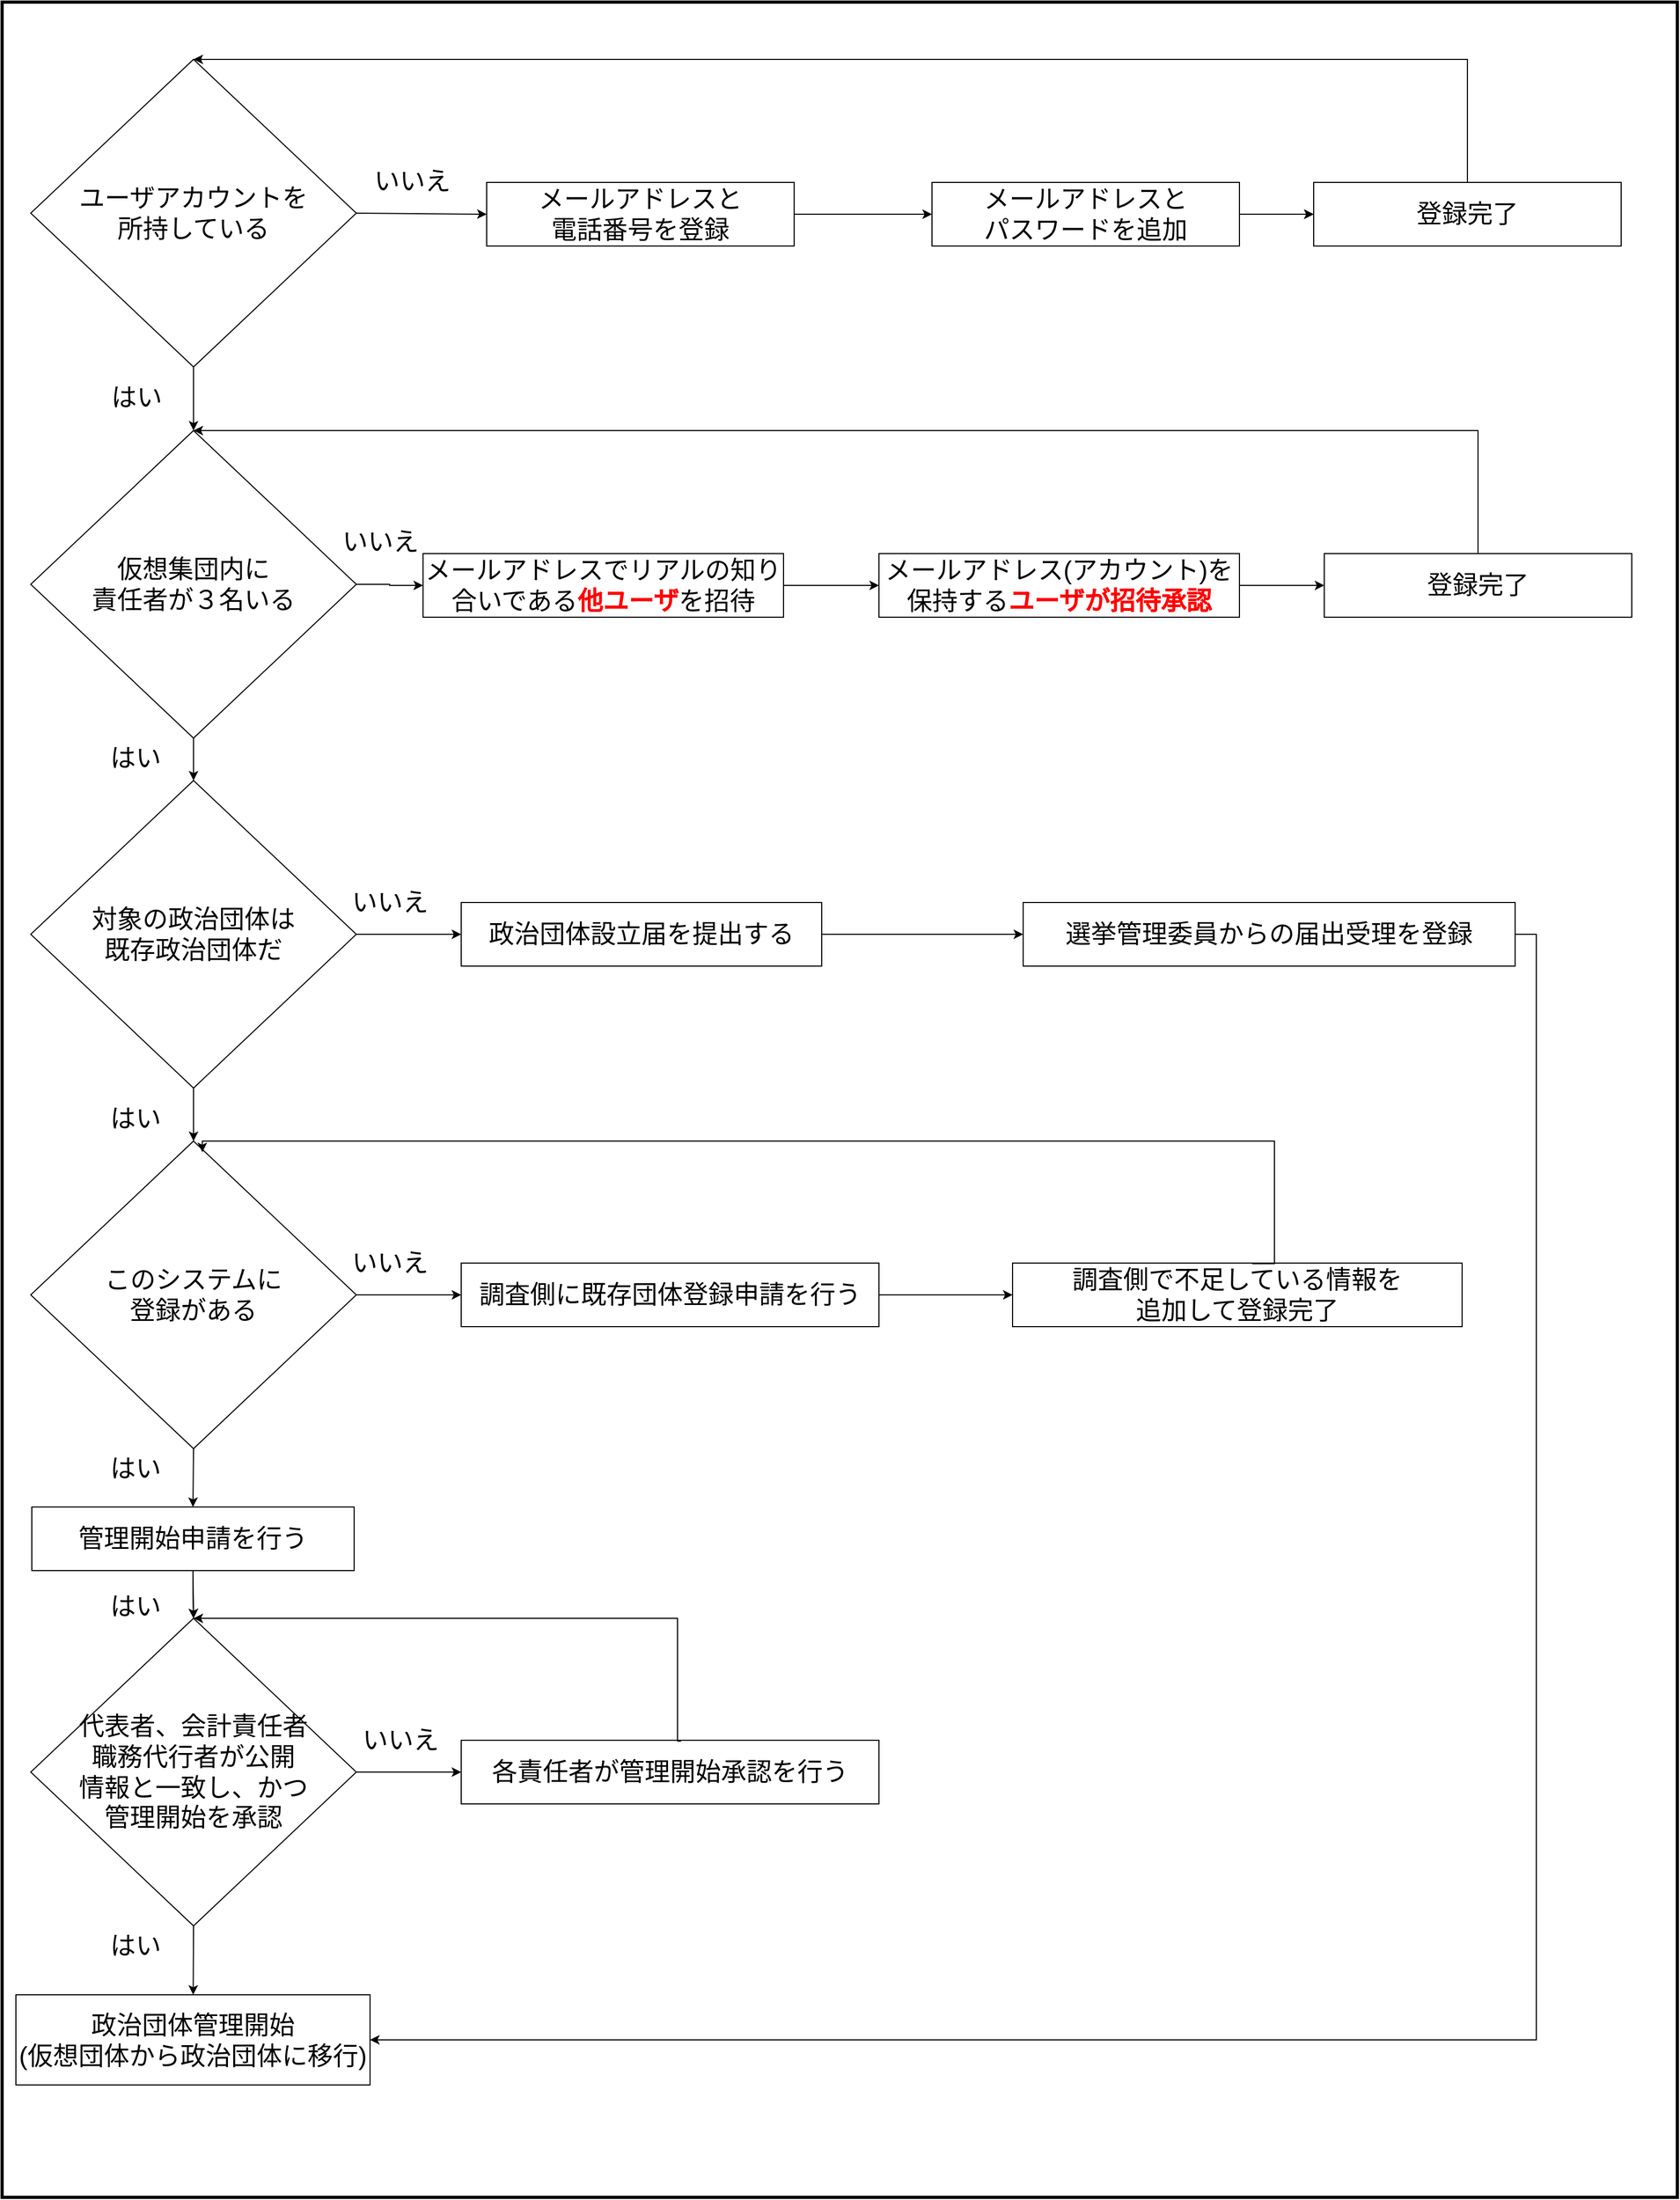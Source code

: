 <mxfile version="24.7.5">
  <diagram name="ページ1" id="QIqbBFtlbCM1oKvhPO8x">
    <mxGraphModel dx="3000" dy="1774" grid="1" gridSize="10" guides="1" tooltips="1" connect="1" arrows="1" fold="1" page="1" pageScale="1" pageWidth="1600" pageHeight="1200" math="0" shadow="0">
      <root>
        <mxCell id="0" />
        <mxCell id="T4lcWnXd6TqMleLlDLS1-3" value="名称未設定レイヤ" style="" parent="0" />
        <mxCell id="T4lcWnXd6TqMleLlDLS1-87" value="" style="rounded=0;whiteSpace=wrap;html=1;strokeWidth=3;" parent="T4lcWnXd6TqMleLlDLS1-3" vertex="1">
          <mxGeometry x="13" y="6" width="1580" height="2070" as="geometry" />
        </mxCell>
        <mxCell id="T4lcWnXd6TqMleLlDLS1-45" value="名称未設定レイヤ" style="" parent="0" />
        <mxCell id="FAVp8hVmRq8sVybLSnUk-2" value="&lt;font style=&quot;font-size: 24px;&quot;&gt;ユーザアカウントを&lt;/font&gt;&lt;div&gt;&lt;span style=&quot;font-size: 24px;&quot;&gt;所持している&lt;/span&gt;&lt;/div&gt;" style="rhombus;whiteSpace=wrap;html=1;" vertex="1" parent="T4lcWnXd6TqMleLlDLS1-45">
          <mxGeometry x="40" y="60" width="307.06" height="290" as="geometry" />
        </mxCell>
        <mxCell id="FAVp8hVmRq8sVybLSnUk-3" value="&lt;font style=&quot;font-size: 24px;&quot;&gt;メールアドレスと&lt;/font&gt;&lt;div&gt;&lt;font style=&quot;font-size: 24px;&quot;&gt;電話番号を登録&lt;/font&gt;&lt;/div&gt;" style="rounded=0;whiteSpace=wrap;html=1;" vertex="1" parent="T4lcWnXd6TqMleLlDLS1-45">
          <mxGeometry x="470" y="176" width="290" height="60" as="geometry" />
        </mxCell>
        <mxCell id="FAVp8hVmRq8sVybLSnUk-17" value="" style="edgeStyle=orthogonalEdgeStyle;rounded=0;orthogonalLoop=1;jettySize=auto;html=1;" edge="1" parent="T4lcWnXd6TqMleLlDLS1-45" source="FAVp8hVmRq8sVybLSnUk-4" target="FAVp8hVmRq8sVybLSnUk-7">
          <mxGeometry relative="1" as="geometry" />
        </mxCell>
        <mxCell id="FAVp8hVmRq8sVybLSnUk-4" value="&lt;font style=&quot;font-size: 24px;&quot;&gt;メールアドレスと&lt;/font&gt;&lt;div&gt;&lt;font style=&quot;font-size: 24px;&quot;&gt;パスワードを追加&lt;/font&gt;&lt;/div&gt;" style="rounded=0;whiteSpace=wrap;html=1;" vertex="1" parent="T4lcWnXd6TqMleLlDLS1-45">
          <mxGeometry x="890" y="176" width="290" height="60" as="geometry" />
        </mxCell>
        <mxCell id="FAVp8hVmRq8sVybLSnUk-5" value="" style="endArrow=classic;html=1;rounded=0;entryX=0;entryY=0.5;entryDx=0;entryDy=0;exitX=1;exitY=0.5;exitDx=0;exitDy=0;" edge="1" parent="T4lcWnXd6TqMleLlDLS1-45" source="FAVp8hVmRq8sVybLSnUk-2" target="FAVp8hVmRq8sVybLSnUk-3">
          <mxGeometry width="50" height="50" relative="1" as="geometry">
            <mxPoint x="1000" y="510" as="sourcePoint" />
            <mxPoint x="1050" y="460" as="targetPoint" />
          </mxGeometry>
        </mxCell>
        <mxCell id="FAVp8hVmRq8sVybLSnUk-6" value="" style="endArrow=classic;html=1;rounded=0;entryX=0;entryY=0.5;entryDx=0;entryDy=0;" edge="1" parent="T4lcWnXd6TqMleLlDLS1-45" target="FAVp8hVmRq8sVybLSnUk-4">
          <mxGeometry width="50" height="50" relative="1" as="geometry">
            <mxPoint x="760" y="206" as="sourcePoint" />
            <mxPoint x="880" y="206" as="targetPoint" />
          </mxGeometry>
        </mxCell>
        <mxCell id="FAVp8hVmRq8sVybLSnUk-7" value="&lt;span style=&quot;font-size: 24px;&quot;&gt;登録完了&lt;/span&gt;" style="rounded=0;whiteSpace=wrap;html=1;" vertex="1" parent="T4lcWnXd6TqMleLlDLS1-45">
          <mxGeometry x="1250" y="176" width="290" height="60" as="geometry" />
        </mxCell>
        <mxCell id="FAVp8hVmRq8sVybLSnUk-8" value="" style="endArrow=classic;html=1;rounded=0;entryX=0;entryY=0.5;entryDx=0;entryDy=0;exitX=1;exitY=0.5;exitDx=0;exitDy=0;" edge="1" parent="T4lcWnXd6TqMleLlDLS1-45" source="FAVp8hVmRq8sVybLSnUk-4" target="FAVp8hVmRq8sVybLSnUk-7">
          <mxGeometry width="50" height="50" relative="1" as="geometry">
            <mxPoint x="770" y="216" as="sourcePoint" />
            <mxPoint x="900" y="216" as="targetPoint" />
          </mxGeometry>
        </mxCell>
        <mxCell id="FAVp8hVmRq8sVybLSnUk-9" value="" style="endArrow=classic;html=1;rounded=0;entryX=0.5;entryY=0;entryDx=0;entryDy=0;exitX=0.5;exitY=0;exitDx=0;exitDy=0;" edge="1" parent="T4lcWnXd6TqMleLlDLS1-45" source="FAVp8hVmRq8sVybLSnUk-7" target="FAVp8hVmRq8sVybLSnUk-2">
          <mxGeometry width="50" height="50" relative="1" as="geometry">
            <mxPoint x="1140" y="160" as="sourcePoint" />
            <mxPoint x="1190" y="110" as="targetPoint" />
            <Array as="points">
              <mxPoint x="1395" y="60" />
            </Array>
          </mxGeometry>
        </mxCell>
        <mxCell id="FAVp8hVmRq8sVybLSnUk-10" value="&lt;span style=&quot;font-size: 24px;&quot;&gt;いいえ&lt;/span&gt;" style="text;html=1;align=center;verticalAlign=middle;whiteSpace=wrap;rounded=0;" vertex="1" parent="T4lcWnXd6TqMleLlDLS1-45">
          <mxGeometry x="350" y="160" width="100" height="30" as="geometry" />
        </mxCell>
        <mxCell id="FAVp8hVmRq8sVybLSnUk-11" value="&lt;span style=&quot;font-size: 24px;&quot;&gt;仮想集団内に&lt;/span&gt;&lt;div&gt;&lt;span style=&quot;font-size: 24px;&quot;&gt;責任者が３名いる&lt;/span&gt;&lt;/div&gt;" style="rhombus;whiteSpace=wrap;html=1;" vertex="1" parent="T4lcWnXd6TqMleLlDLS1-45">
          <mxGeometry x="40" y="410" width="307.06" height="290" as="geometry" />
        </mxCell>
        <mxCell id="FAVp8hVmRq8sVybLSnUk-25" value="" style="edgeStyle=orthogonalEdgeStyle;rounded=0;orthogonalLoop=1;jettySize=auto;html=1;" edge="1" parent="T4lcWnXd6TqMleLlDLS1-45" source="FAVp8hVmRq8sVybLSnUk-11" target="FAVp8hVmRq8sVybLSnUk-12">
          <mxGeometry relative="1" as="geometry" />
        </mxCell>
        <mxCell id="FAVp8hVmRq8sVybLSnUk-12" value="&lt;font style=&quot;font-size: 24px;&quot;&gt;メールアドレスでリアルの知り合いである&lt;font color=&quot;#ff0000&quot;&gt;&lt;b&gt;他ユーザ&lt;/b&gt;&lt;/font&gt;を招待&lt;/font&gt;" style="rounded=0;whiteSpace=wrap;html=1;" vertex="1" parent="T4lcWnXd6TqMleLlDLS1-45">
          <mxGeometry x="410" y="526" width="340" height="60" as="geometry" />
        </mxCell>
        <mxCell id="FAVp8hVmRq8sVybLSnUk-13" value="&lt;font style=&quot;font-size: 24px;&quot;&gt;メールアドレス(アカウント)を保持する&lt;font color=&quot;#ff0000&quot;&gt;&lt;b&gt;ユーザが招待承認&lt;/b&gt;&lt;/font&gt;&lt;/font&gt;" style="rounded=0;whiteSpace=wrap;html=1;" vertex="1" parent="T4lcWnXd6TqMleLlDLS1-45">
          <mxGeometry x="840" y="526" width="340" height="60" as="geometry" />
        </mxCell>
        <mxCell id="FAVp8hVmRq8sVybLSnUk-14" value="&lt;span style=&quot;font-size: 24px;&quot;&gt;登録完了&lt;/span&gt;" style="rounded=0;whiteSpace=wrap;html=1;" vertex="1" parent="T4lcWnXd6TqMleLlDLS1-45">
          <mxGeometry x="1260" y="526" width="290" height="60" as="geometry" />
        </mxCell>
        <mxCell id="FAVp8hVmRq8sVybLSnUk-16" value="" style="endArrow=classic;html=1;rounded=0;entryX=0;entryY=0.5;entryDx=0;entryDy=0;exitX=1;exitY=0.5;exitDx=0;exitDy=0;" edge="1" parent="T4lcWnXd6TqMleLlDLS1-45" source="FAVp8hVmRq8sVybLSnUk-12" target="FAVp8hVmRq8sVybLSnUk-13">
          <mxGeometry width="50" height="50" relative="1" as="geometry">
            <mxPoint x="770" y="216" as="sourcePoint" />
            <mxPoint x="900" y="216" as="targetPoint" />
          </mxGeometry>
        </mxCell>
        <mxCell id="FAVp8hVmRq8sVybLSnUk-18" value="" style="endArrow=classic;html=1;rounded=0;entryX=0;entryY=0.5;entryDx=0;entryDy=0;exitX=1;exitY=0.5;exitDx=0;exitDy=0;" edge="1" parent="T4lcWnXd6TqMleLlDLS1-45" source="FAVp8hVmRq8sVybLSnUk-13" target="FAVp8hVmRq8sVybLSnUk-14">
          <mxGeometry width="50" height="50" relative="1" as="geometry">
            <mxPoint x="1190" y="216" as="sourcePoint" />
            <mxPoint x="1260" y="216" as="targetPoint" />
          </mxGeometry>
        </mxCell>
        <mxCell id="FAVp8hVmRq8sVybLSnUk-19" value="" style="endArrow=classic;html=1;rounded=0;entryX=0.5;entryY=0;entryDx=0;entryDy=0;exitX=0.5;exitY=0;exitDx=0;exitDy=0;" edge="1" parent="T4lcWnXd6TqMleLlDLS1-45" source="FAVp8hVmRq8sVybLSnUk-14" target="FAVp8hVmRq8sVybLSnUk-11">
          <mxGeometry width="50" height="50" relative="1" as="geometry">
            <mxPoint x="1405" y="466" as="sourcePoint" />
            <mxPoint x="204" y="350" as="targetPoint" />
            <Array as="points">
              <mxPoint x="1405" y="410" />
            </Array>
          </mxGeometry>
        </mxCell>
        <mxCell id="FAVp8hVmRq8sVybLSnUk-20" value="" style="endArrow=classic;html=1;rounded=0;exitX=0.5;exitY=1;exitDx=0;exitDy=0;entryX=0.5;entryY=0;entryDx=0;entryDy=0;" edge="1" parent="T4lcWnXd6TqMleLlDLS1-45" source="FAVp8hVmRq8sVybLSnUk-2" target="FAVp8hVmRq8sVybLSnUk-11">
          <mxGeometry width="50" height="50" relative="1" as="geometry">
            <mxPoint x="190" y="440" as="sourcePoint" />
            <mxPoint x="240" y="390" as="targetPoint" />
          </mxGeometry>
        </mxCell>
        <mxCell id="FAVp8hVmRq8sVybLSnUk-21" value="&lt;font style=&quot;font-size: 24px;&quot;&gt;はい&lt;/font&gt;" style="text;html=1;align=center;verticalAlign=middle;whiteSpace=wrap;rounded=0;" vertex="1" parent="T4lcWnXd6TqMleLlDLS1-45">
          <mxGeometry x="110" y="364" width="60" height="30" as="geometry" />
        </mxCell>
        <mxCell id="FAVp8hVmRq8sVybLSnUk-22" value="&lt;span style=&quot;font-size: 24px;&quot;&gt;いいえ&lt;/span&gt;" style="text;html=1;align=center;verticalAlign=middle;whiteSpace=wrap;rounded=0;" vertex="1" parent="T4lcWnXd6TqMleLlDLS1-45">
          <mxGeometry x="320" y="500" width="100" height="30" as="geometry" />
        </mxCell>
        <mxCell id="FAVp8hVmRq8sVybLSnUk-23" value="&lt;span style=&quot;font-size: 24px;&quot;&gt;対象の&lt;/span&gt;&lt;span style=&quot;font-size: 24px; background-color: initial;&quot;&gt;政治団体は&lt;/span&gt;&lt;div&gt;&lt;span style=&quot;font-size: 24px; background-color: initial;&quot;&gt;既存政治団体だ&lt;/span&gt;&lt;/div&gt;" style="rhombus;whiteSpace=wrap;html=1;" vertex="1" parent="T4lcWnXd6TqMleLlDLS1-45">
          <mxGeometry x="40" y="740" width="307.06" height="290" as="geometry" />
        </mxCell>
        <mxCell id="FAVp8hVmRq8sVybLSnUk-24" value="&lt;span style=&quot;font-size: 24px;&quot;&gt;政治団体設立届を提出する&lt;/span&gt;" style="rounded=0;whiteSpace=wrap;html=1;" vertex="1" parent="T4lcWnXd6TqMleLlDLS1-45">
          <mxGeometry x="446" y="855" width="340" height="60" as="geometry" />
        </mxCell>
        <mxCell id="FAVp8hVmRq8sVybLSnUk-27" value="" style="edgeStyle=orthogonalEdgeStyle;rounded=0;orthogonalLoop=1;jettySize=auto;html=1;exitX=1;exitY=0.5;exitDx=0;exitDy=0;entryX=0;entryY=0.5;entryDx=0;entryDy=0;" edge="1" parent="T4lcWnXd6TqMleLlDLS1-45" source="FAVp8hVmRq8sVybLSnUk-23" target="FAVp8hVmRq8sVybLSnUk-24">
          <mxGeometry relative="1" as="geometry">
            <mxPoint x="357" y="755" as="sourcePoint" />
            <mxPoint x="420" y="756" as="targetPoint" />
          </mxGeometry>
        </mxCell>
        <mxCell id="FAVp8hVmRq8sVybLSnUk-28" value="&lt;span style=&quot;font-size: 24px;&quot;&gt;いいえ&lt;/span&gt;" style="text;html=1;align=center;verticalAlign=middle;whiteSpace=wrap;rounded=0;" vertex="1" parent="T4lcWnXd6TqMleLlDLS1-45">
          <mxGeometry x="329" y="840" width="100" height="30" as="geometry" />
        </mxCell>
        <mxCell id="FAVp8hVmRq8sVybLSnUk-29" value="&lt;span style=&quot;font-size: 24px;&quot;&gt;このシステムに&lt;/span&gt;&lt;div&gt;&lt;span style=&quot;font-size: 24px;&quot;&gt;登録がある&lt;/span&gt;&lt;/div&gt;" style="rhombus;whiteSpace=wrap;html=1;" vertex="1" parent="T4lcWnXd6TqMleLlDLS1-45">
          <mxGeometry x="40" y="1080" width="307.06" height="290" as="geometry" />
        </mxCell>
        <mxCell id="FAVp8hVmRq8sVybLSnUk-30" value="" style="edgeStyle=orthogonalEdgeStyle;rounded=0;orthogonalLoop=1;jettySize=auto;html=1;exitX=1;exitY=0.5;exitDx=0;exitDy=0;entryX=0;entryY=0.5;entryDx=0;entryDy=0;" edge="1" parent="T4lcWnXd6TqMleLlDLS1-45" source="FAVp8hVmRq8sVybLSnUk-29" target="FAVp8hVmRq8sVybLSnUk-31">
          <mxGeometry relative="1" as="geometry">
            <mxPoint x="337" y="1085" as="sourcePoint" />
            <mxPoint x="436" y="1085" as="targetPoint" />
          </mxGeometry>
        </mxCell>
        <mxCell id="FAVp8hVmRq8sVybLSnUk-31" value="&lt;span style=&quot;font-size: 24px;&quot;&gt;調査側に既存団体登録申請を行う&lt;/span&gt;" style="rounded=0;whiteSpace=wrap;html=1;" vertex="1" parent="T4lcWnXd6TqMleLlDLS1-45">
          <mxGeometry x="446" y="1195" width="394" height="60" as="geometry" />
        </mxCell>
        <mxCell id="FAVp8hVmRq8sVybLSnUk-32" value="&lt;span style=&quot;font-size: 24px;&quot;&gt;いいえ&lt;/span&gt;" style="text;html=1;align=center;verticalAlign=middle;whiteSpace=wrap;rounded=0;" vertex="1" parent="T4lcWnXd6TqMleLlDLS1-45">
          <mxGeometry x="329" y="1180" width="100" height="30" as="geometry" />
        </mxCell>
        <mxCell id="FAVp8hVmRq8sVybLSnUk-33" value="&lt;span style=&quot;font-size: 24px;&quot;&gt;代表者、会計責任者&lt;/span&gt;&lt;div&gt;&lt;span style=&quot;font-size: 24px;&quot;&gt;職務代行者が公開&lt;/span&gt;&lt;/div&gt;&lt;div&gt;&lt;span style=&quot;font-size: 24px;&quot;&gt;情報と一致し、&lt;/span&gt;&lt;span style=&quot;font-size: 24px; background-color: initial;&quot;&gt;かつ&lt;/span&gt;&lt;/div&gt;&lt;div&gt;&lt;span style=&quot;font-size: 24px; background-color: initial;&quot;&gt;管理開始を承認&lt;/span&gt;&lt;/div&gt;" style="rhombus;whiteSpace=wrap;html=1;" vertex="1" parent="T4lcWnXd6TqMleLlDLS1-45">
          <mxGeometry x="40" y="1530" width="307.06" height="290" as="geometry" />
        </mxCell>
        <mxCell id="FAVp8hVmRq8sVybLSnUk-45" value="" style="edgeStyle=orthogonalEdgeStyle;rounded=0;orthogonalLoop=1;jettySize=auto;html=1;" edge="1" parent="T4lcWnXd6TqMleLlDLS1-45" source="FAVp8hVmRq8sVybLSnUk-34" target="FAVp8hVmRq8sVybLSnUk-33">
          <mxGeometry relative="1" as="geometry" />
        </mxCell>
        <mxCell id="FAVp8hVmRq8sVybLSnUk-34" value="&lt;span style=&quot;font-size: 24px;&quot;&gt;管理開始申請を行う&lt;/span&gt;" style="rounded=0;whiteSpace=wrap;html=1;" vertex="1" parent="T4lcWnXd6TqMleLlDLS1-45">
          <mxGeometry x="41" y="1425" width="304" height="60" as="geometry" />
        </mxCell>
        <mxCell id="FAVp8hVmRq8sVybLSnUk-35" value="&lt;span style=&quot;font-size: 24px;&quot;&gt;政治団体管理開始&lt;/span&gt;&lt;div&gt;&lt;span style=&quot;font-size: 24px;&quot;&gt;(仮想団体から政治団体に移行)&lt;/span&gt;&lt;/div&gt;" style="rounded=0;whiteSpace=wrap;html=1;" vertex="1" parent="T4lcWnXd6TqMleLlDLS1-45">
          <mxGeometry x="26" y="1885" width="334" height="85" as="geometry" />
        </mxCell>
        <mxCell id="FAVp8hVmRq8sVybLSnUk-36" value="&lt;span style=&quot;font-size: 24px;&quot;&gt;調査側で不足している情報を&lt;/span&gt;&lt;div&gt;&lt;span style=&quot;font-size: 24px;&quot;&gt;追加して登録完了&lt;/span&gt;&lt;/div&gt;" style="rounded=0;whiteSpace=wrap;html=1;" vertex="1" parent="T4lcWnXd6TqMleLlDLS1-45">
          <mxGeometry x="966" y="1195" width="424" height="60" as="geometry" />
        </mxCell>
        <mxCell id="FAVp8hVmRq8sVybLSnUk-37" value="" style="edgeStyle=orthogonalEdgeStyle;rounded=0;orthogonalLoop=1;jettySize=auto;html=1;exitX=1;exitY=0.5;exitDx=0;exitDy=0;entryX=0;entryY=0.5;entryDx=0;entryDy=0;" edge="1" parent="T4lcWnXd6TqMleLlDLS1-45" source="FAVp8hVmRq8sVybLSnUk-31" target="FAVp8hVmRq8sVybLSnUk-36">
          <mxGeometry relative="1" as="geometry">
            <mxPoint x="817" y="1305" as="sourcePoint" />
            <mxPoint x="906" y="1305" as="targetPoint" />
          </mxGeometry>
        </mxCell>
        <mxCell id="FAVp8hVmRq8sVybLSnUk-38" value="" style="edgeStyle=orthogonalEdgeStyle;rounded=0;orthogonalLoop=1;jettySize=auto;html=1;exitX=0.533;exitY=0.01;exitDx=0;exitDy=0;exitPerimeter=0;entryX=0.527;entryY=0.036;entryDx=0;entryDy=0;entryPerimeter=0;" edge="1" parent="T4lcWnXd6TqMleLlDLS1-45" source="FAVp8hVmRq8sVybLSnUk-36" target="FAVp8hVmRq8sVybLSnUk-29">
          <mxGeometry relative="1" as="geometry">
            <mxPoint x="850" y="1085" as="sourcePoint" />
            <mxPoint x="470" y="1030" as="targetPoint" />
            <Array as="points">
              <mxPoint x="1213" y="1080" />
              <mxPoint x="202" y="1080" />
            </Array>
          </mxGeometry>
        </mxCell>
        <mxCell id="FAVp8hVmRq8sVybLSnUk-39" value="" style="endArrow=classic;html=1;rounded=0;exitX=0.5;exitY=1;exitDx=0;exitDy=0;entryX=0.5;entryY=0;entryDx=0;entryDy=0;" edge="1" parent="T4lcWnXd6TqMleLlDLS1-45" source="FAVp8hVmRq8sVybLSnUk-11" target="FAVp8hVmRq8sVybLSnUk-23">
          <mxGeometry width="50" height="50" relative="1" as="geometry">
            <mxPoint x="354" y="670" as="sourcePoint" />
            <mxPoint x="354" y="730" as="targetPoint" />
          </mxGeometry>
        </mxCell>
        <mxCell id="FAVp8hVmRq8sVybLSnUk-40" value="&lt;font style=&quot;font-size: 24px;&quot;&gt;はい&lt;/font&gt;" style="text;html=1;align=center;verticalAlign=middle;whiteSpace=wrap;rounded=0;" vertex="1" parent="T4lcWnXd6TqMleLlDLS1-45">
          <mxGeometry x="109" y="704" width="60" height="30" as="geometry" />
        </mxCell>
        <mxCell id="FAVp8hVmRq8sVybLSnUk-41" value="" style="endArrow=classic;html=1;rounded=0;exitX=0.5;exitY=1;exitDx=0;exitDy=0;entryX=0.5;entryY=0;entryDx=0;entryDy=0;" edge="1" parent="T4lcWnXd6TqMleLlDLS1-45" source="FAVp8hVmRq8sVybLSnUk-23" target="FAVp8hVmRq8sVybLSnUk-29">
          <mxGeometry width="50" height="50" relative="1" as="geometry">
            <mxPoint x="284" y="1000" as="sourcePoint" />
            <mxPoint x="200" y="1080" as="targetPoint" />
          </mxGeometry>
        </mxCell>
        <mxCell id="FAVp8hVmRq8sVybLSnUk-43" value="" style="endArrow=classic;html=1;rounded=0;exitX=0.5;exitY=1;exitDx=0;exitDy=0;entryX=0.5;entryY=0;entryDx=0;entryDy=0;" edge="1" parent="T4lcWnXd6TqMleLlDLS1-45" source="FAVp8hVmRq8sVybLSnUk-29" target="FAVp8hVmRq8sVybLSnUk-34">
          <mxGeometry width="50" height="50" relative="1" as="geometry">
            <mxPoint x="234" y="1370" as="sourcePoint" />
            <mxPoint x="234" y="1420" as="targetPoint" />
          </mxGeometry>
        </mxCell>
        <mxCell id="FAVp8hVmRq8sVybLSnUk-44" value="" style="endArrow=classic;html=1;rounded=0;exitX=0.5;exitY=1;exitDx=0;exitDy=0;entryX=0.5;entryY=0;entryDx=0;entryDy=0;" edge="1" parent="T4lcWnXd6TqMleLlDLS1-45" source="FAVp8hVmRq8sVybLSnUk-34" target="FAVp8hVmRq8sVybLSnUk-33">
          <mxGeometry width="50" height="50" relative="1" as="geometry">
            <mxPoint x="434" y="1400" as="sourcePoint" />
            <mxPoint x="433" y="1455" as="targetPoint" />
          </mxGeometry>
        </mxCell>
        <mxCell id="FAVp8hVmRq8sVybLSnUk-46" value="" style="endArrow=classic;html=1;rounded=0;exitX=0.5;exitY=1;exitDx=0;exitDy=0;" edge="1" parent="T4lcWnXd6TqMleLlDLS1-45" source="FAVp8hVmRq8sVybLSnUk-33" target="FAVp8hVmRq8sVybLSnUk-35">
          <mxGeometry width="50" height="50" relative="1" as="geometry">
            <mxPoint x="443" y="1605" as="sourcePoint" />
            <mxPoint x="444" y="1650" as="targetPoint" />
          </mxGeometry>
        </mxCell>
        <mxCell id="FAVp8hVmRq8sVybLSnUk-47" value="&lt;font style=&quot;font-size: 24px;&quot;&gt;はい&lt;/font&gt;" style="text;html=1;align=center;verticalAlign=middle;whiteSpace=wrap;rounded=0;" vertex="1" parent="T4lcWnXd6TqMleLlDLS1-45">
          <mxGeometry x="109" y="1044" width="60" height="30" as="geometry" />
        </mxCell>
        <mxCell id="FAVp8hVmRq8sVybLSnUk-48" value="&lt;font style=&quot;font-size: 24px;&quot;&gt;はい&lt;/font&gt;" style="text;html=1;align=center;verticalAlign=middle;whiteSpace=wrap;rounded=0;" vertex="1" parent="T4lcWnXd6TqMleLlDLS1-45">
          <mxGeometry x="109" y="1374" width="60" height="30" as="geometry" />
        </mxCell>
        <mxCell id="FAVp8hVmRq8sVybLSnUk-49" value="&lt;font style=&quot;font-size: 24px;&quot;&gt;はい&lt;/font&gt;" style="text;html=1;align=center;verticalAlign=middle;whiteSpace=wrap;rounded=0;" vertex="1" parent="T4lcWnXd6TqMleLlDLS1-45">
          <mxGeometry x="109" y="1504" width="60" height="30" as="geometry" />
        </mxCell>
        <mxCell id="FAVp8hVmRq8sVybLSnUk-50" value="&lt;font style=&quot;font-size: 24px;&quot;&gt;はい&lt;/font&gt;" style="text;html=1;align=center;verticalAlign=middle;whiteSpace=wrap;rounded=0;" vertex="1" parent="T4lcWnXd6TqMleLlDLS1-45">
          <mxGeometry x="109" y="1824" width="60" height="30" as="geometry" />
        </mxCell>
        <mxCell id="FAVp8hVmRq8sVybLSnUk-51" value="&lt;span style=&quot;font-size: 24px;&quot;&gt;各責任者が管理開始承認を行う&lt;/span&gt;" style="rounded=0;whiteSpace=wrap;html=1;" vertex="1" parent="T4lcWnXd6TqMleLlDLS1-45">
          <mxGeometry x="446" y="1645" width="394" height="60" as="geometry" />
        </mxCell>
        <mxCell id="FAVp8hVmRq8sVybLSnUk-52" value="" style="edgeStyle=orthogonalEdgeStyle;rounded=0;orthogonalLoop=1;jettySize=auto;html=1;exitX=1;exitY=0.5;exitDx=0;exitDy=0;entryX=0;entryY=0.5;entryDx=0;entryDy=0;" edge="1" parent="T4lcWnXd6TqMleLlDLS1-45" source="FAVp8hVmRq8sVybLSnUk-33" target="FAVp8hVmRq8sVybLSnUk-51">
          <mxGeometry relative="1" as="geometry">
            <mxPoint x="357" y="1545" as="sourcePoint" />
            <mxPoint x="456" y="1545" as="targetPoint" />
          </mxGeometry>
        </mxCell>
        <mxCell id="FAVp8hVmRq8sVybLSnUk-54" value="" style="edgeStyle=orthogonalEdgeStyle;rounded=0;orthogonalLoop=1;jettySize=auto;html=1;exitX=0.526;exitY=0.014;exitDx=0;exitDy=0;exitPerimeter=0;entryX=0.5;entryY=0;entryDx=0;entryDy=0;" edge="1" parent="T4lcWnXd6TqMleLlDLS1-45" source="FAVp8hVmRq8sVybLSnUk-51" target="FAVp8hVmRq8sVybLSnUk-33">
          <mxGeometry relative="1" as="geometry">
            <mxPoint x="1293" y="1646" as="sourcePoint" />
            <mxPoint x="282" y="1540" as="targetPoint" />
            <Array as="points">
              <mxPoint x="650" y="1646" />
              <mxPoint x="650" y="1530" />
            </Array>
          </mxGeometry>
        </mxCell>
        <mxCell id="FAVp8hVmRq8sVybLSnUk-55" value="&lt;span style=&quot;font-size: 24px;&quot;&gt;いいえ&lt;/span&gt;" style="text;html=1;align=center;verticalAlign=middle;whiteSpace=wrap;rounded=0;" vertex="1" parent="T4lcWnXd6TqMleLlDLS1-45">
          <mxGeometry x="339" y="1630" width="100" height="30" as="geometry" />
        </mxCell>
        <mxCell id="FAVp8hVmRq8sVybLSnUk-56" value="&lt;span style=&quot;font-size: 24px;&quot;&gt;選挙管理委員からの届出受理を登録&lt;/span&gt;" style="rounded=0;whiteSpace=wrap;html=1;" vertex="1" parent="T4lcWnXd6TqMleLlDLS1-45">
          <mxGeometry x="976" y="855" width="464" height="60" as="geometry" />
        </mxCell>
        <mxCell id="FAVp8hVmRq8sVybLSnUk-57" value="" style="edgeStyle=orthogonalEdgeStyle;rounded=0;orthogonalLoop=1;jettySize=auto;html=1;exitX=1;exitY=0.5;exitDx=0;exitDy=0;entryX=0;entryY=0.5;entryDx=0;entryDy=0;" edge="1" parent="T4lcWnXd6TqMleLlDLS1-45" source="FAVp8hVmRq8sVybLSnUk-24" target="FAVp8hVmRq8sVybLSnUk-56">
          <mxGeometry relative="1" as="geometry">
            <mxPoint x="827" y="885" as="sourcePoint" />
            <mxPoint x="926" y="885" as="targetPoint" />
          </mxGeometry>
        </mxCell>
        <mxCell id="FAVp8hVmRq8sVybLSnUk-58" value="" style="edgeStyle=orthogonalEdgeStyle;rounded=0;orthogonalLoop=1;jettySize=auto;html=1;exitX=1;exitY=0.5;exitDx=0;exitDy=0;entryX=1;entryY=0.5;entryDx=0;entryDy=0;" edge="1" parent="T4lcWnXd6TqMleLlDLS1-45" source="FAVp8hVmRq8sVybLSnUk-56" target="FAVp8hVmRq8sVybLSnUk-35">
          <mxGeometry relative="1" as="geometry">
            <mxPoint x="1447" y="955" as="sourcePoint" />
            <mxPoint x="1546" y="955" as="targetPoint" />
          </mxGeometry>
        </mxCell>
      </root>
    </mxGraphModel>
  </diagram>
</mxfile>
